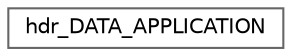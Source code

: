 digraph "Graphical Class Hierarchy"
{
 // LATEX_PDF_SIZE
  bgcolor="transparent";
  edge [fontname=Helvetica,fontsize=10,labelfontname=Helvetica,labelfontsize=10];
  node [fontname=Helvetica,fontsize=10,shape=box,height=0.2,width=0.4];
  rankdir="LR";
  Node0 [id="Node000000",label="hdr_DATA_APPLICATION",height=0.2,width=0.4,color="grey40", fillcolor="white", style="filled",URL="$structhdr__DATA__APPLICATION.html",tooltip="Content header of TRIGGER packet."];
}
